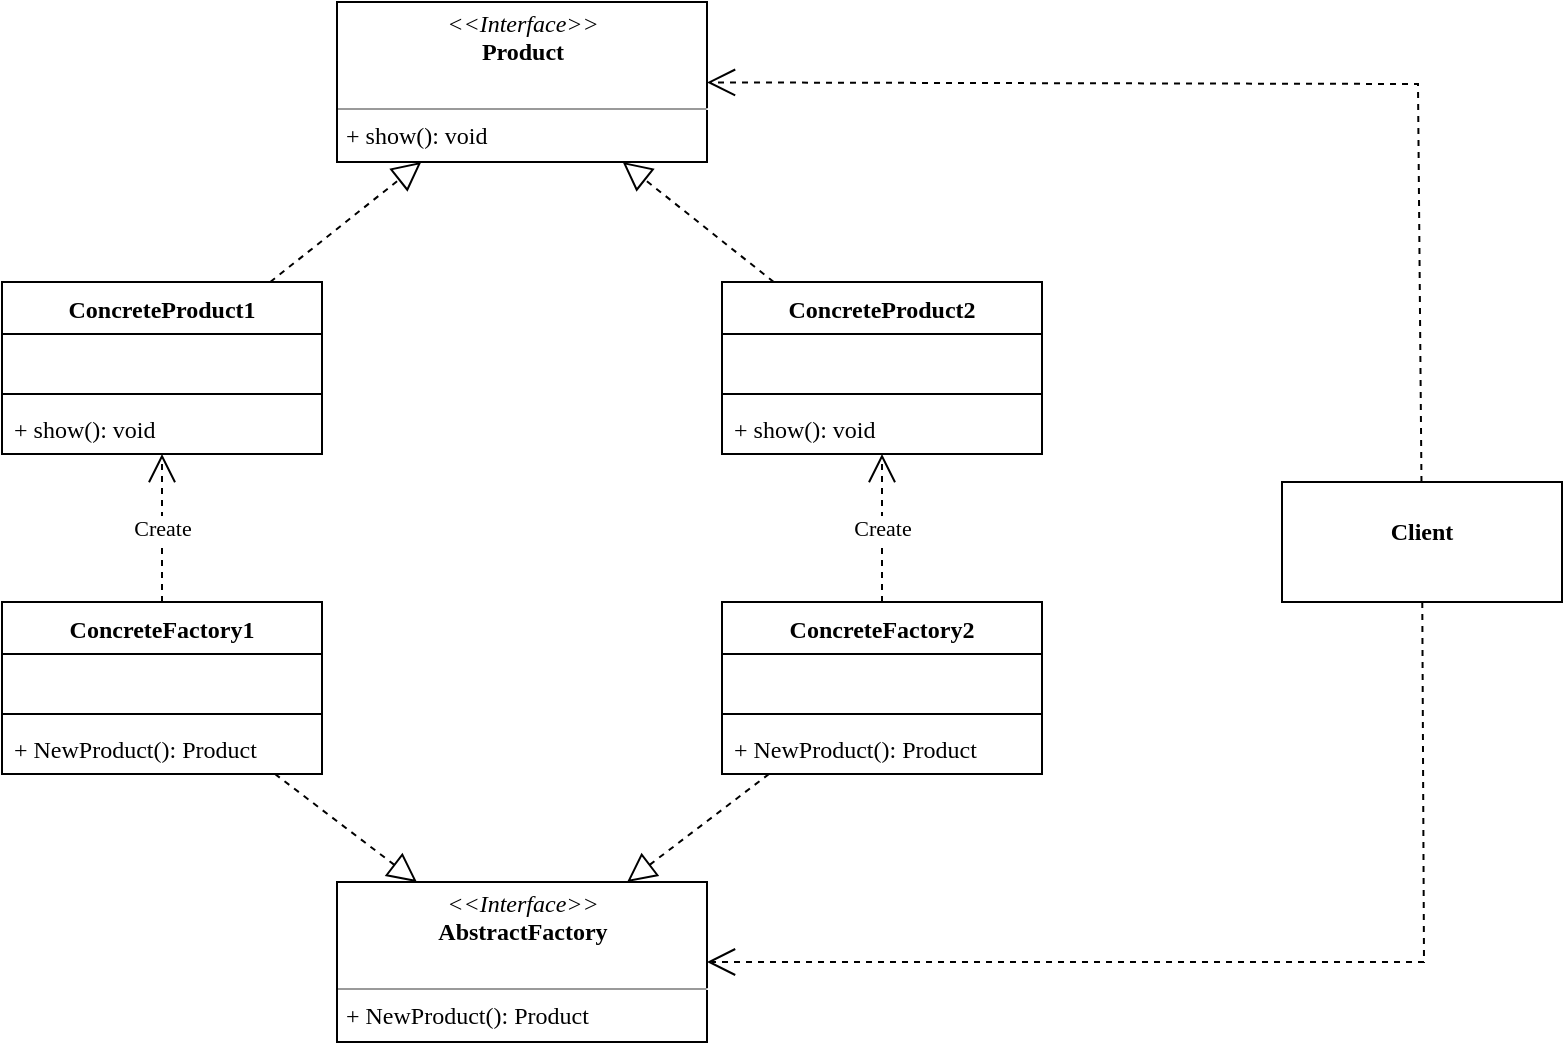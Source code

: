 <mxfile version="13.2.4" type="device"><diagram id="OVECdXy5TekVhZv-U71q" name="第 1 页"><mxGraphModel dx="1317" dy="636" grid="1" gridSize="10" guides="1" tooltips="1" connect="1" arrows="1" fold="1" page="1" pageScale="1" pageWidth="827" pageHeight="1169" math="0" shadow="0"><root><mxCell id="0"/><mxCell id="1" parent="0"/><mxCell id="b2S-BSavtgWlQBlrTkaK-13" value="Create" style="endArrow=open;endSize=12;dashed=1;html=1;fontFamily=Times New Roman;" edge="1" parent="1" source="b2S-BSavtgWlQBlrTkaK-9" target="b2S-BSavtgWlQBlrTkaK-5"><mxGeometry width="160" relative="1" as="geometry"><mxPoint x="110" y="338.5" as="sourcePoint"/><mxPoint x="270" y="338.5" as="targetPoint"/></mxGeometry></mxCell><mxCell id="b2S-BSavtgWlQBlrTkaK-15" value="&lt;p style=&quot;margin: 0px ; margin-top: 4px ; text-align: center&quot;&gt;&lt;br&gt;&lt;b&gt;Client&lt;/b&gt;&lt;/p&gt;" style="verticalAlign=top;align=left;overflow=fill;fontSize=12;fontFamily=Times New Roman;html=1;" vertex="1" parent="1"><mxGeometry x="870" y="400" width="140" height="60" as="geometry"/></mxCell><mxCell id="b2S-BSavtgWlQBlrTkaK-17" value="" style="endArrow=open;endSize=12;dashed=1;html=1;fontFamily=Times New Roman;jumpStyle=none;rounded=0;" edge="1" parent="1" source="b2S-BSavtgWlQBlrTkaK-15" target="b2S-BSavtgWlQBlrTkaK-18"><mxGeometry width="160" relative="1" as="geometry"><mxPoint x="950" y="379" as="sourcePoint"/><mxPoint x="580" y="206" as="targetPoint"/><Array as="points"><mxPoint x="938" y="201"/></Array></mxGeometry></mxCell><mxCell id="b2S-BSavtgWlQBlrTkaK-18" value="&lt;p style=&quot;margin: 0px ; margin-top: 4px ; text-align: center&quot;&gt;&lt;i&gt;&amp;lt;&amp;lt;Interface&amp;gt;&amp;gt;&lt;/i&gt;&lt;br&gt;&lt;b&gt;Product&lt;/b&gt;&lt;/p&gt;&lt;p style=&quot;margin: 0px ; margin-left: 4px&quot;&gt;&lt;br&gt;&lt;/p&gt;&lt;hr size=&quot;1&quot;&gt;&lt;p style=&quot;margin: 0px ; margin-left: 4px&quot;&gt;+ show(): void&lt;br&gt;&lt;/p&gt;" style="verticalAlign=top;align=left;overflow=fill;fontSize=12;fontFamily=Times New Roman;html=1;" vertex="1" parent="1"><mxGeometry x="397.5" y="160" width="185" height="80" as="geometry"/></mxCell><mxCell id="b2S-BSavtgWlQBlrTkaK-19" style="edgeStyle=orthogonalEdgeStyle;rounded=0;orthogonalLoop=1;jettySize=auto;html=1;exitX=0.5;exitY=1;exitDx=0;exitDy=0;" edge="1" parent="1" source="b2S-BSavtgWlQBlrTkaK-18" target="b2S-BSavtgWlQBlrTkaK-18"><mxGeometry relative="1" as="geometry"/></mxCell><mxCell id="b2S-BSavtgWlQBlrTkaK-20" value="" style="endArrow=block;dashed=1;endFill=0;endSize=12;html=1;fontFamily=Times New Roman;" edge="1" parent="1" source="b2S-BSavtgWlQBlrTkaK-5" target="b2S-BSavtgWlQBlrTkaK-18"><mxGeometry width="160" relative="1" as="geometry"><mxPoint x="240" y="250" as="sourcePoint"/><mxPoint x="400" y="250" as="targetPoint"/></mxGeometry></mxCell><mxCell id="b2S-BSavtgWlQBlrTkaK-21" value="" style="endArrow=block;dashed=1;endFill=0;endSize=12;html=1;fontFamily=Times New Roman;" edge="1" parent="1" source="b2S-BSavtgWlQBlrTkaK-1" target="b2S-BSavtgWlQBlrTkaK-18"><mxGeometry width="160" relative="1" as="geometry"><mxPoint x="374.126" y="310" as="sourcePoint"/><mxPoint x="449.65" y="250" as="targetPoint"/></mxGeometry></mxCell><mxCell id="b2S-BSavtgWlQBlrTkaK-1" value="ConcreteProduct2" style="swimlane;fontStyle=1;align=center;verticalAlign=top;childLayout=stackLayout;horizontal=1;startSize=26;horizontalStack=0;resizeParent=1;resizeParentMax=0;resizeLast=0;collapsible=1;marginBottom=0;fontFamily=Times New Roman;" vertex="1" parent="1"><mxGeometry x="590" y="300" width="160" height="86" as="geometry"/></mxCell><mxCell id="b2S-BSavtgWlQBlrTkaK-2" value=" " style="text;strokeColor=none;fillColor=none;align=left;verticalAlign=top;spacingLeft=4;spacingRight=4;overflow=hidden;rotatable=0;points=[[0,0.5],[1,0.5]];portConstraint=eastwest;fontFamily=Times New Roman;" vertex="1" parent="b2S-BSavtgWlQBlrTkaK-1"><mxGeometry y="26" width="160" height="26" as="geometry"/></mxCell><mxCell id="b2S-BSavtgWlQBlrTkaK-3" value="" style="line;strokeWidth=1;fillColor=none;align=left;verticalAlign=middle;spacingTop=-1;spacingLeft=3;spacingRight=3;rotatable=0;labelPosition=right;points=[];portConstraint=eastwest;fontFamily=Times New Roman;" vertex="1" parent="b2S-BSavtgWlQBlrTkaK-1"><mxGeometry y="52" width="160" height="8" as="geometry"/></mxCell><mxCell id="b2S-BSavtgWlQBlrTkaK-4" value="+ show(): void" style="text;strokeColor=none;fillColor=none;align=left;verticalAlign=top;spacingLeft=4;spacingRight=4;overflow=hidden;rotatable=0;points=[[0,0.5],[1,0.5]];portConstraint=eastwest;fontFamily=Times New Roman;" vertex="1" parent="b2S-BSavtgWlQBlrTkaK-1"><mxGeometry y="60" width="160" height="26" as="geometry"/></mxCell><mxCell id="b2S-BSavtgWlQBlrTkaK-5" value="ConcreteProduct1" style="swimlane;fontStyle=1;align=center;verticalAlign=top;childLayout=stackLayout;horizontal=1;startSize=26;horizontalStack=0;resizeParent=1;resizeParentMax=0;resizeLast=0;collapsible=1;marginBottom=0;fontFamily=Times New Roman;" vertex="1" parent="1"><mxGeometry x="230" y="300" width="160" height="86" as="geometry"/></mxCell><mxCell id="b2S-BSavtgWlQBlrTkaK-6" value=" " style="text;strokeColor=none;fillColor=none;align=left;verticalAlign=top;spacingLeft=4;spacingRight=4;overflow=hidden;rotatable=0;points=[[0,0.5],[1,0.5]];portConstraint=eastwest;fontFamily=Times New Roman;" vertex="1" parent="b2S-BSavtgWlQBlrTkaK-5"><mxGeometry y="26" width="160" height="26" as="geometry"/></mxCell><mxCell id="b2S-BSavtgWlQBlrTkaK-7" value="" style="line;strokeWidth=1;fillColor=none;align=left;verticalAlign=middle;spacingTop=-1;spacingLeft=3;spacingRight=3;rotatable=0;labelPosition=right;points=[];portConstraint=eastwest;fontFamily=Times New Roman;" vertex="1" parent="b2S-BSavtgWlQBlrTkaK-5"><mxGeometry y="52" width="160" height="8" as="geometry"/></mxCell><mxCell id="b2S-BSavtgWlQBlrTkaK-8" value="+ show(): void" style="text;strokeColor=none;fillColor=none;align=left;verticalAlign=top;spacingLeft=4;spacingRight=4;overflow=hidden;rotatable=0;points=[[0,0.5],[1,0.5]];portConstraint=eastwest;fontFamily=Times New Roman;" vertex="1" parent="b2S-BSavtgWlQBlrTkaK-5"><mxGeometry y="60" width="160" height="26" as="geometry"/></mxCell><mxCell id="b2S-BSavtgWlQBlrTkaK-9" value="ConcreteFactory1" style="swimlane;fontStyle=1;align=center;verticalAlign=top;childLayout=stackLayout;horizontal=1;startSize=26;horizontalStack=0;resizeParent=1;resizeParentMax=0;resizeLast=0;collapsible=1;marginBottom=0;fontFamily=Times New Roman;" vertex="1" parent="1"><mxGeometry x="230" y="460" width="160" height="86" as="geometry"/></mxCell><mxCell id="b2S-BSavtgWlQBlrTkaK-10" value=" " style="text;strokeColor=none;fillColor=none;align=left;verticalAlign=top;spacingLeft=4;spacingRight=4;overflow=hidden;rotatable=0;points=[[0,0.5],[1,0.5]];portConstraint=eastwest;fontFamily=Times New Roman;" vertex="1" parent="b2S-BSavtgWlQBlrTkaK-9"><mxGeometry y="26" width="160" height="26" as="geometry"/></mxCell><mxCell id="b2S-BSavtgWlQBlrTkaK-11" value="" style="line;strokeWidth=1;fillColor=none;align=left;verticalAlign=middle;spacingTop=-1;spacingLeft=3;spacingRight=3;rotatable=0;labelPosition=right;points=[];portConstraint=eastwest;fontFamily=Times New Roman;" vertex="1" parent="b2S-BSavtgWlQBlrTkaK-9"><mxGeometry y="52" width="160" height="8" as="geometry"/></mxCell><mxCell id="b2S-BSavtgWlQBlrTkaK-12" value="+ NewProduct(): Product" style="text;strokeColor=none;fillColor=none;align=left;verticalAlign=top;spacingLeft=4;spacingRight=4;overflow=hidden;rotatable=0;points=[[0,0.5],[1,0.5]];portConstraint=eastwest;fontFamily=Times New Roman;" vertex="1" parent="b2S-BSavtgWlQBlrTkaK-9"><mxGeometry y="60" width="160" height="26" as="geometry"/></mxCell><mxCell id="b2S-BSavtgWlQBlrTkaK-22" value="Create" style="endArrow=open;endSize=12;dashed=1;html=1;fontFamily=Times New Roman;" edge="1" parent="1" source="b2S-BSavtgWlQBlrTkaK-23" target="b2S-BSavtgWlQBlrTkaK-1"><mxGeometry width="160" relative="1" as="geometry"><mxPoint x="470" y="338.5" as="sourcePoint"/><mxPoint x="670" y="386" as="targetPoint"/></mxGeometry></mxCell><mxCell id="b2S-BSavtgWlQBlrTkaK-23" value="ConcreteFactory2" style="swimlane;fontStyle=1;align=center;verticalAlign=top;childLayout=stackLayout;horizontal=1;startSize=26;horizontalStack=0;resizeParent=1;resizeParentMax=0;resizeLast=0;collapsible=1;marginBottom=0;fontFamily=Times New Roman;" vertex="1" parent="1"><mxGeometry x="590" y="460" width="160" height="86" as="geometry"/></mxCell><mxCell id="b2S-BSavtgWlQBlrTkaK-24" value=" " style="text;strokeColor=none;fillColor=none;align=left;verticalAlign=top;spacingLeft=4;spacingRight=4;overflow=hidden;rotatable=0;points=[[0,0.5],[1,0.5]];portConstraint=eastwest;fontFamily=Times New Roman;" vertex="1" parent="b2S-BSavtgWlQBlrTkaK-23"><mxGeometry y="26" width="160" height="26" as="geometry"/></mxCell><mxCell id="b2S-BSavtgWlQBlrTkaK-25" value="" style="line;strokeWidth=1;fillColor=none;align=left;verticalAlign=middle;spacingTop=-1;spacingLeft=3;spacingRight=3;rotatable=0;labelPosition=right;points=[];portConstraint=eastwest;fontFamily=Times New Roman;" vertex="1" parent="b2S-BSavtgWlQBlrTkaK-23"><mxGeometry y="52" width="160" height="8" as="geometry"/></mxCell><mxCell id="b2S-BSavtgWlQBlrTkaK-26" value="+ NewProduct(): Product" style="text;strokeColor=none;fillColor=none;align=left;verticalAlign=top;spacingLeft=4;spacingRight=4;overflow=hidden;rotatable=0;points=[[0,0.5],[1,0.5]];portConstraint=eastwest;fontFamily=Times New Roman;" vertex="1" parent="b2S-BSavtgWlQBlrTkaK-23"><mxGeometry y="60" width="160" height="26" as="geometry"/></mxCell><mxCell id="b2S-BSavtgWlQBlrTkaK-27" value="&lt;p style=&quot;margin: 0px ; margin-top: 4px ; text-align: center&quot;&gt;&lt;i&gt;&amp;lt;&amp;lt;Interface&amp;gt;&amp;gt;&lt;/i&gt;&lt;br&gt;&lt;b&gt;AbstractFactory&lt;/b&gt;&lt;/p&gt;&lt;p style=&quot;margin: 0px ; margin-left: 4px&quot;&gt;&lt;br&gt;&lt;/p&gt;&lt;hr size=&quot;1&quot;&gt;&lt;p style=&quot;margin: 0px ; margin-left: 4px&quot;&gt;+ NewProduct(): Product&lt;br&gt;&lt;/p&gt;" style="verticalAlign=top;align=left;overflow=fill;fontSize=12;fontFamily=Times New Roman;html=1;" vertex="1" parent="1"><mxGeometry x="397.5" y="600" width="185" height="80" as="geometry"/></mxCell><mxCell id="b2S-BSavtgWlQBlrTkaK-35" value="" style="endArrow=block;dashed=1;endFill=0;endSize=12;html=1;fontFamily=Times New Roman;" edge="1" parent="1" source="b2S-BSavtgWlQBlrTkaK-9" target="b2S-BSavtgWlQBlrTkaK-27"><mxGeometry width="160" relative="1" as="geometry"><mxPoint x="240" y="590" as="sourcePoint"/><mxPoint x="400" y="590" as="targetPoint"/></mxGeometry></mxCell><mxCell id="b2S-BSavtgWlQBlrTkaK-36" value="" style="endArrow=block;dashed=1;endFill=0;endSize=12;html=1;fontFamily=Times New Roman;" edge="1" parent="1" source="b2S-BSavtgWlQBlrTkaK-23" target="b2S-BSavtgWlQBlrTkaK-27"><mxGeometry width="160" relative="1" as="geometry"><mxPoint x="650" y="630" as="sourcePoint"/><mxPoint x="810" y="630" as="targetPoint"/></mxGeometry></mxCell><mxCell id="b2S-BSavtgWlQBlrTkaK-38" value="" style="endArrow=open;endSize=12;dashed=1;html=1;fontFamily=Times New Roman;jumpStyle=none;rounded=0;" edge="1" parent="1" source="b2S-BSavtgWlQBlrTkaK-15" target="b2S-BSavtgWlQBlrTkaK-27"><mxGeometry width="160" relative="1" as="geometry"><mxPoint x="949.738" y="410" as="sourcePoint"/><mxPoint x="592.5" y="210.206" as="targetPoint"/><Array as="points"><mxPoint x="941" y="640"/></Array></mxGeometry></mxCell></root></mxGraphModel></diagram></mxfile>